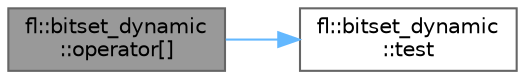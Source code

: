 digraph "fl::bitset_dynamic::operator[]"
{
 // INTERACTIVE_SVG=YES
 // LATEX_PDF_SIZE
  bgcolor="transparent";
  edge [fontname=Helvetica,fontsize=10,labelfontname=Helvetica,labelfontsize=10];
  node [fontname=Helvetica,fontsize=10,shape=box,height=0.2,width=0.4];
  rankdir="LR";
  Node1 [id="Node000001",label="fl::bitset_dynamic\l::operator[]",height=0.2,width=0.4,color="gray40", fillcolor="grey60", style="filled", fontcolor="black",tooltip=" "];
  Node1 -> Node2 [id="edge1_Node000001_Node000002",color="steelblue1",style="solid",tooltip=" "];
  Node2 [id="Node000002",label="fl::bitset_dynamic\l::test",height=0.2,width=0.4,color="grey40", fillcolor="white", style="filled",URL="$d3/d56/classfl_1_1bitset__dynamic_a90915fb8877cc53089283fa8126288f4.html#a90915fb8877cc53089283fa8126288f4",tooltip=" "];
}
